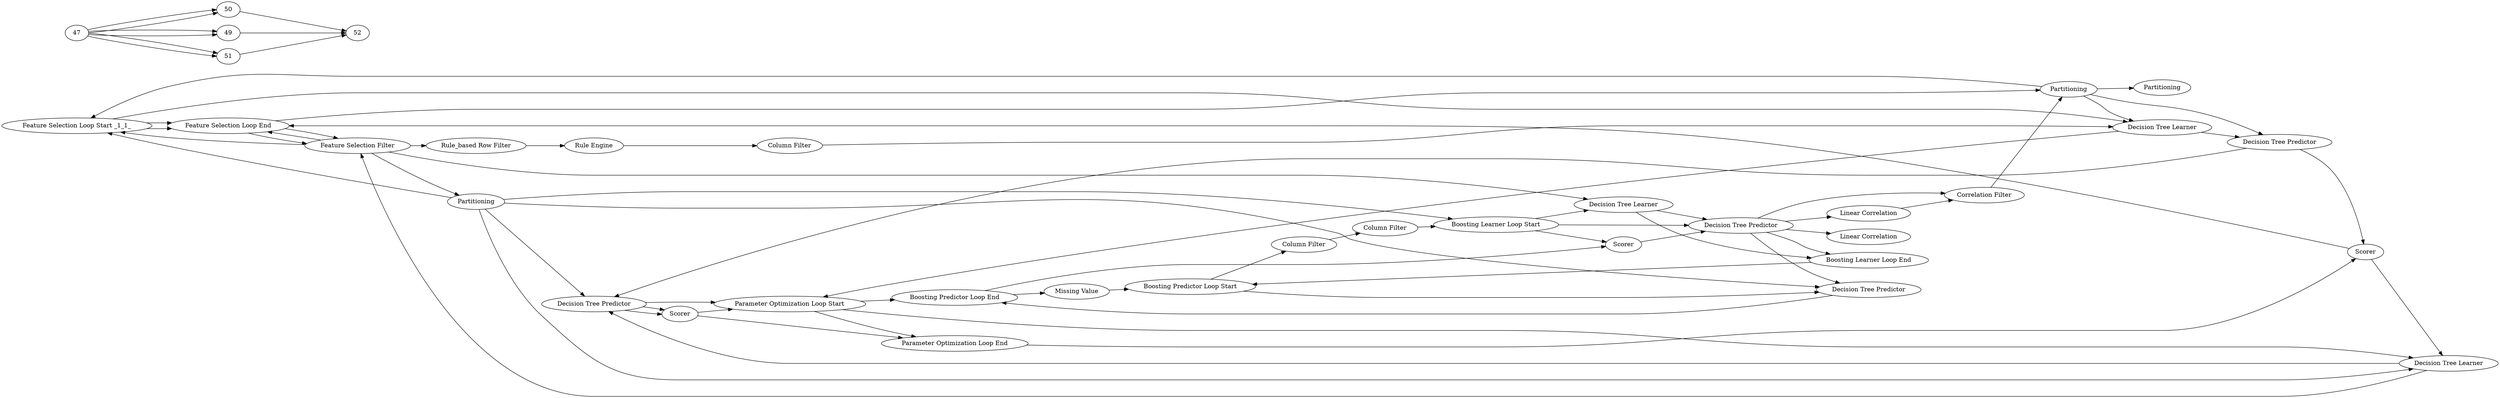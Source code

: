 digraph {
	1 [label="CSV Reader"]
	2 [label="Row Filter"]
	3 [label="Column Filter"]
	4 [label="Data Explorer"]
	6 [label="Column Expressions"]
	12 [label="Missing Value Column Filter"]
	15 [label="Rule Engine"]
	16 [label="Missing Value"]
	17 [label="Column Expressions"]
	18 [label="Column Filter"]
	19 [label="Column Filter"]
	20 [label="Column Rename"]
	21 [label="Rule Engine"]
	22 [label="Data Explorer"]
	23 [label="Rule Engine"]
	24 [label="Bar Chart"]
	26 [label="Rule_based Row Filter"]
	27 [label="Column Filter"]
	28 [label="Rule Engine"]
	29 [label="Correlation Filter"]
	30 [label="Linear Correlation"]
	31 [label="Linear Correlation"]
	32 [label=Partitioning]
	1 [label="Random Forest Learner"]
	2 [label="Random Forest Predictor"]
	3 [label=Partitioning]
	4 [label=Scorer]
	5 [label="Parameter Optimization Loop Start"]
	6 [label="Parameter Optimization Loop End"]
	7 [label="Feature Selection Loop Start _1_1_"]
	8 [label="Feature Selection Loop End"]
	9 [label="Feature Selection Filter"]
	10 [label=Partitioning]
	11 [label="Random Forest Learner"]
	12 [label="Random Forest Predictor"]
	13 [label=Scorer]
	1 [label="Feature Selection Loop Start _1_1_"]
	2 [label="Feature Selection Loop End"]
	3 [label="Feature Selection Filter"]
	4 [label=Partitioning]
	5 [label=Partitioning]
	6 [label="Decision Tree Learner"]
	7 [label="Decision Tree Predictor"]
	8 [label=Scorer]
	9 [label="Decision Tree Learner"]
	10 [label="Decision Tree Predictor"]
	11 [label=Scorer]
	12 [label="Parameter Optimization Loop Start"]
	13 [label="Parameter Optimization Loop End"]
	14 [label="Boosting Learner Loop End"]
	15 [label="Boosting Predictor Loop End"]
	17 [label="Boosting Predictor Loop Start"]
	20 [label="Boosting Learner Loop Start"]
	21 [label=Scorer]
	22 [label="Decision Tree Learner"]
	23 [label="Decision Tree Predictor"]
	24 [label="Decision Tree Predictor"]
	1 -> 2
	2 -> 3
	3 -> 22
	3 -> 26
	4 -> 32
	6 -> 12
	12 -> 15
	15 -> 16
	16 -> 17
	17 -> 18
	18 -> 19
	19 -> 20
	20 -> 21
	21 -> 23
	23 -> 31
	23 -> 30
	23 -> 29
	23 -> 24
	26 -> 28
	27 -> 6
	28 -> 27
	29 -> 4
	30 -> 29
	1 -> 2
	2 -> 4
	3 -> 2
	3 -> 1
	4 -> 6
	5 -> 1
	7 -> 10
	8 -> 9
	9 -> 3
	10 -> 11
	10 -> 12
	11 -> 12
	12 -> 13
	13 -> 8
	1 -> 6
	2 -> 3
	3 -> 5
	4 -> 7
	4 -> 1
	5 -> 9
	5 -> 10
	5 -> 20
	5 -> 24
	6 -> 7
	7 -> 8
	8 -> 2
	9 -> 10
	10 -> 11
	11 -> 13
	12 -> 9
	14 -> 17
	15 -> 21
	17 -> 24
	20 -> 22
	20 -> 23
	22 -> 23
	22 -> 14
	23 -> 14
	24 -> 15
	47 -> 50
	47 -> 49
	47 -> 49
	47 -> 50
	47 -> 51
	47 -> 51
	49 -> 52
	50 -> 52
	51 -> 52
	rankdir=LR
}

